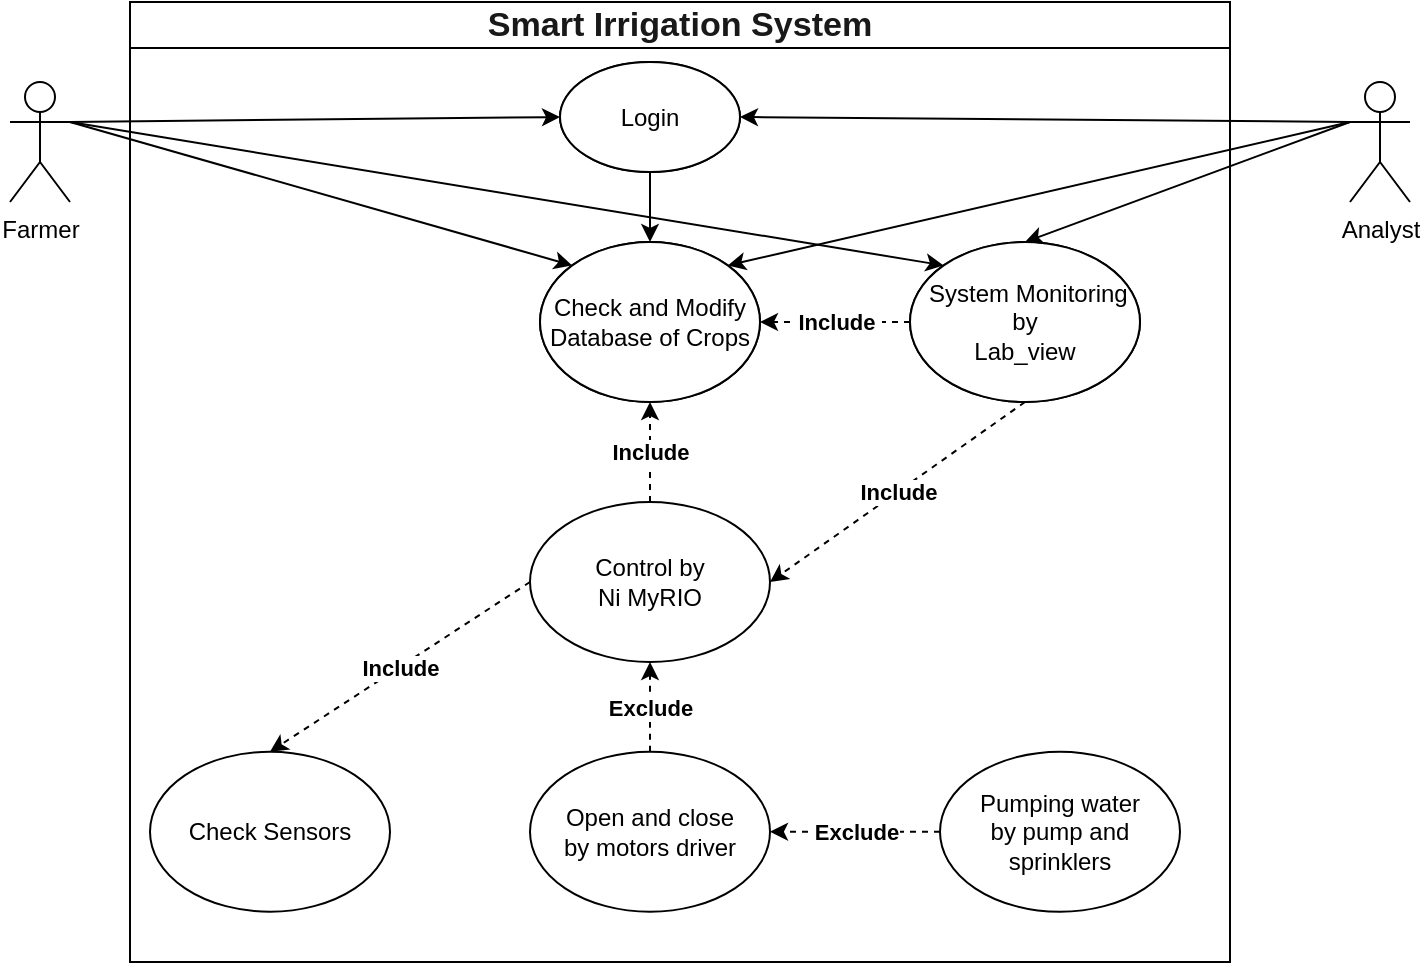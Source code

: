<mxfile version="18.0.6" type="device"><diagram id="gnoSWoTpY6F1D_Y4tizq" name="Page-1"><mxGraphModel dx="884" dy="550" grid="1" gridSize="10" guides="1" tooltips="1" connect="1" arrows="1" fold="1" page="1" pageScale="1" pageWidth="3300" pageHeight="4681" math="0" shadow="0"><root><mxCell id="0"/><mxCell id="1" parent="0"/><mxCell id="OSL9Hk4aq9ZZ9Ipoa4Q5-3" value="Open and close&lt;br&gt;by motors driver" style="ellipse;whiteSpace=wrap;html=1;" parent="1" vertex="1"><mxGeometry x="850" y="1064.87" width="120" height="80" as="geometry"/></mxCell><mxCell id="OSL9Hk4aq9ZZ9Ipoa4Q5-6" value="Check Sensors" style="ellipse;whiteSpace=wrap;html=1;" parent="1" vertex="1"><mxGeometry x="660" y="1064.87" width="120" height="80" as="geometry"/></mxCell><mxCell id="OSL9Hk4aq9ZZ9Ipoa4Q5-7" value="Pumping water&lt;br&gt;by pump and&lt;br&gt;sprinklers" style="ellipse;whiteSpace=wrap;html=1;" parent="1" vertex="1"><mxGeometry x="1055" y="1064.87" width="120" height="80" as="geometry"/></mxCell><mxCell id="-1ii4qFSQ2kGywDrVD-v-1" value="Farmer" style="shape=umlActor;verticalLabelPosition=bottom;verticalAlign=top;html=1;outlineConnect=0;" vertex="1" parent="1"><mxGeometry x="590" y="730" width="30" height="60" as="geometry"/></mxCell><mxCell id="-1ii4qFSQ2kGywDrVD-v-2" value="Analyst" style="shape=umlActor;verticalLabelPosition=bottom;verticalAlign=top;html=1;outlineConnect=0;" vertex="1" parent="1"><mxGeometry x="1260" y="730" width="30" height="60" as="geometry"/></mxCell><mxCell id="-1ii4qFSQ2kGywDrVD-v-12" value="&lt;span style=&quot;font-family:'Arial'; font-size:12.8pt; color:#191919;&quot;&gt;Smart Irrigation System&lt;/span&gt;" style="swimlane;whiteSpace=wrap;html=1;fontSize=14;" vertex="1" parent="1"><mxGeometry x="650" y="690" width="550" height="480" as="geometry"/></mxCell><mxCell id="OSL9Hk4aq9ZZ9Ipoa4Q5-1" value="Control by&lt;br&gt;Ni MyRIO" style="ellipse;whiteSpace=wrap;html=1;" parent="-1ii4qFSQ2kGywDrVD-v-12" vertex="1"><mxGeometry x="200" y="250" width="120" height="80" as="geometry"/></mxCell><mxCell id="-1ii4qFSQ2kGywDrVD-v-34" value="Check and Modify&lt;br style=&quot;border-color: var(--border-color);&quot;&gt;Database of Crops" style="ellipse;whiteSpace=wrap;html=1;" vertex="1" parent="-1ii4qFSQ2kGywDrVD-v-12"><mxGeometry x="205" y="120" width="110" height="80" as="geometry"/></mxCell><mxCell id="-1ii4qFSQ2kGywDrVD-v-42" value="" style="endArrow=classic;html=1;rounded=0;dashed=1;entryX=0.5;entryY=1;entryDx=0;entryDy=0;exitX=0.5;exitY=0;exitDx=0;exitDy=0;" edge="1" parent="-1ii4qFSQ2kGywDrVD-v-12" source="OSL9Hk4aq9ZZ9Ipoa4Q5-1" target="-1ii4qFSQ2kGywDrVD-v-34"><mxGeometry relative="1" as="geometry"><mxPoint x="120" y="160" as="sourcePoint"/><mxPoint x="205" y="150" as="targetPoint"/></mxGeometry></mxCell><mxCell id="-1ii4qFSQ2kGywDrVD-v-43" value="&amp;nbsp;Include&amp;nbsp;" style="edgeLabel;resizable=0;html=1;align=center;verticalAlign=middle;fontStyle=1" connectable="0" vertex="1" parent="-1ii4qFSQ2kGywDrVD-v-42"><mxGeometry relative="1" as="geometry"/></mxCell><mxCell id="-1ii4qFSQ2kGywDrVD-v-36" value="&lt;span dir=&quot;RTL&quot;&gt;&lt;/span&gt;&lt;span dir=&quot;RTL&quot;&gt;&lt;/span&gt;&lt;span dir=&quot;RTL&quot;&gt;&lt;span dir=&quot;RTL&quot;&gt;&lt;/span&gt;&lt;span dir=&quot;RTL&quot;&gt;&lt;/span&gt;&amp;nbsp;&lt;/span&gt;&lt;span dir=&quot;RTL&quot;&gt;&lt;/span&gt;&lt;span dir=&quot;RTL&quot;&gt;&lt;/span&gt;&lt;span dir=&quot;RTL&quot;&gt;&lt;span dir=&quot;RTL&quot;&gt;&lt;/span&gt;&lt;span dir=&quot;RTL&quot;&gt;&lt;/span&gt;&amp;nbsp;&lt;/span&gt;&lt;span dir=&quot;RTL&quot;&gt;&lt;/span&gt;&lt;span dir=&quot;RTL&quot;&gt;&lt;/span&gt;&lt;span dir=&quot;RTL&quot;&gt;&lt;span dir=&quot;RTL&quot;&gt;&lt;/span&gt;&lt;span dir=&quot;RTL&quot;&gt;&lt;/span&gt;&amp;nbsp;System Monitoring by&lt;br&gt;&lt;/span&gt;Lab_view" style="ellipse;whiteSpace=wrap;html=1;" vertex="1" parent="-1ii4qFSQ2kGywDrVD-v-12"><mxGeometry x="390" y="120" width="115" height="80" as="geometry"/></mxCell><mxCell id="-1ii4qFSQ2kGywDrVD-v-40" value="" style="endArrow=classic;html=1;rounded=0;dashed=1;entryX=1;entryY=0.5;entryDx=0;entryDy=0;exitX=0.5;exitY=1;exitDx=0;exitDy=0;" edge="1" parent="-1ii4qFSQ2kGywDrVD-v-12" source="-1ii4qFSQ2kGywDrVD-v-36" target="OSL9Hk4aq9ZZ9Ipoa4Q5-1"><mxGeometry relative="1" as="geometry"><mxPoint x="190" y="320" as="sourcePoint"/><mxPoint x="190" y="270" as="targetPoint"/></mxGeometry></mxCell><mxCell id="-1ii4qFSQ2kGywDrVD-v-41" value="&amp;nbsp;Include&amp;nbsp;" style="edgeLabel;resizable=0;html=1;align=center;verticalAlign=middle;fontStyle=1" connectable="0" vertex="1" parent="-1ii4qFSQ2kGywDrVD-v-40"><mxGeometry relative="1" as="geometry"/></mxCell><mxCell id="-1ii4qFSQ2kGywDrVD-v-38" value="" style="endArrow=classic;html=1;rounded=0;dashed=1;entryX=1;entryY=0.5;entryDx=0;entryDy=0;exitX=0;exitY=0.5;exitDx=0;exitDy=0;" edge="1" parent="-1ii4qFSQ2kGywDrVD-v-12" source="-1ii4qFSQ2kGywDrVD-v-36" target="-1ii4qFSQ2kGywDrVD-v-34"><mxGeometry relative="1" as="geometry"><mxPoint x="260" y="250" as="sourcePoint"/><mxPoint x="-1440" y="-285" as="targetPoint"/></mxGeometry></mxCell><mxCell id="-1ii4qFSQ2kGywDrVD-v-39" value="&amp;nbsp;Include&amp;nbsp;" style="edgeLabel;resizable=0;html=1;align=center;verticalAlign=middle;fontStyle=1" connectable="0" vertex="1" parent="-1ii4qFSQ2kGywDrVD-v-38"><mxGeometry relative="1" as="geometry"/></mxCell><mxCell id="-1ii4qFSQ2kGywDrVD-v-66" value="Login" style="ellipse;whiteSpace=wrap;html=1;fontStyle=0" vertex="1" parent="-1ii4qFSQ2kGywDrVD-v-12"><mxGeometry x="215" y="30" width="90" height="55" as="geometry"/></mxCell><mxCell id="-1ii4qFSQ2kGywDrVD-v-67" value="Check and Modify&lt;br style=&quot;border-color: var(--border-color);&quot;&gt;Database of Crops" style="ellipse;whiteSpace=wrap;html=1;" vertex="1" parent="-1ii4qFSQ2kGywDrVD-v-12"><mxGeometry x="205" y="120" width="110" height="80" as="geometry"/></mxCell><mxCell id="-1ii4qFSQ2kGywDrVD-v-68" value="&lt;span dir=&quot;RTL&quot;&gt;&lt;/span&gt;&lt;span dir=&quot;RTL&quot;&gt;&lt;/span&gt;&lt;span dir=&quot;RTL&quot;&gt;&lt;span dir=&quot;RTL&quot;&gt;&lt;/span&gt;&lt;span dir=&quot;RTL&quot;&gt;&lt;/span&gt;&amp;nbsp;&lt;/span&gt;&lt;span dir=&quot;RTL&quot;&gt;&lt;/span&gt;&lt;span dir=&quot;RTL&quot;&gt;&lt;/span&gt;&lt;span dir=&quot;RTL&quot;&gt;&lt;span dir=&quot;RTL&quot;&gt;&lt;/span&gt;&lt;span dir=&quot;RTL&quot;&gt;&lt;/span&gt;&amp;nbsp;&lt;/span&gt;&lt;span dir=&quot;RTL&quot;&gt;&lt;/span&gt;&lt;span dir=&quot;RTL&quot;&gt;&lt;/span&gt;&lt;span dir=&quot;RTL&quot;&gt;&lt;span dir=&quot;RTL&quot;&gt;&lt;/span&gt;&lt;span dir=&quot;RTL&quot;&gt;&lt;/span&gt;&amp;nbsp;System Monitoring by&lt;br&gt;&lt;/span&gt;Lab_view" style="ellipse;whiteSpace=wrap;html=1;" vertex="1" parent="-1ii4qFSQ2kGywDrVD-v-12"><mxGeometry x="390" y="120" width="115" height="80" as="geometry"/></mxCell><mxCell id="-1ii4qFSQ2kGywDrVD-v-35" value="Login" style="ellipse;whiteSpace=wrap;html=1;fontStyle=0" vertex="1" parent="1"><mxGeometry x="865" y="720" width="90" height="55" as="geometry"/></mxCell><mxCell id="-1ii4qFSQ2kGywDrVD-v-37" value="" style="endArrow=classic;html=1;rounded=0;exitX=0.5;exitY=1;exitDx=0;exitDy=0;entryX=0.5;entryY=0;entryDx=0;entryDy=0;" edge="1" parent="1" source="-1ii4qFSQ2kGywDrVD-v-35" target="-1ii4qFSQ2kGywDrVD-v-34"><mxGeometry width="50" height="50" relative="1" as="geometry"><mxPoint x="-1040" y="170" as="sourcePoint"/><mxPoint x="-1040" y="230" as="targetPoint"/></mxGeometry></mxCell><mxCell id="-1ii4qFSQ2kGywDrVD-v-44" value="" style="endArrow=classic;html=1;rounded=0;dashed=1;entryX=0.5;entryY=0;entryDx=0;entryDy=0;exitX=0;exitY=0.5;exitDx=0;exitDy=0;" edge="1" parent="1" source="OSL9Hk4aq9ZZ9Ipoa4Q5-1" target="OSL9Hk4aq9ZZ9Ipoa4Q5-6"><mxGeometry relative="1" as="geometry"><mxPoint x="1120" y="1064.87" as="sourcePoint"/><mxPoint x="1275" y="974.87" as="targetPoint"/></mxGeometry></mxCell><mxCell id="-1ii4qFSQ2kGywDrVD-v-45" value="Include" style="edgeLabel;resizable=0;html=1;align=center;verticalAlign=middle;fontStyle=1" connectable="0" vertex="1" parent="-1ii4qFSQ2kGywDrVD-v-44"><mxGeometry relative="1" as="geometry"/></mxCell><mxCell id="-1ii4qFSQ2kGywDrVD-v-46" value="" style="endArrow=classic;html=1;rounded=0;dashed=1;entryX=0.5;entryY=1;entryDx=0;entryDy=0;" edge="1" parent="1" source="OSL9Hk4aq9ZZ9Ipoa4Q5-3" target="OSL9Hk4aq9ZZ9Ipoa4Q5-1"><mxGeometry relative="1" as="geometry"><mxPoint x="1285" y="1034.87" as="sourcePoint"/><mxPoint x="1130" y="1124.87" as="targetPoint"/></mxGeometry></mxCell><mxCell id="-1ii4qFSQ2kGywDrVD-v-47" value="Exclude" style="edgeLabel;resizable=0;html=1;align=center;verticalAlign=middle;fontStyle=1" connectable="0" vertex="1" parent="-1ii4qFSQ2kGywDrVD-v-46"><mxGeometry relative="1" as="geometry"/></mxCell><mxCell id="-1ii4qFSQ2kGywDrVD-v-48" value="" style="endArrow=classic;html=1;rounded=0;dashed=1;entryX=1;entryY=0.5;entryDx=0;entryDy=0;exitX=0;exitY=0.5;exitDx=0;exitDy=0;" edge="1" parent="1" source="OSL9Hk4aq9ZZ9Ipoa4Q5-7" target="OSL9Hk4aq9ZZ9Ipoa4Q5-3"><mxGeometry relative="1" as="geometry"><mxPoint x="1000" y="1044.87" as="sourcePoint"/><mxPoint x="1000" y="1114.87" as="targetPoint"/></mxGeometry></mxCell><mxCell id="-1ii4qFSQ2kGywDrVD-v-49" value="Exclude" style="edgeLabel;resizable=0;html=1;align=center;verticalAlign=middle;fontStyle=1" connectable="0" vertex="1" parent="-1ii4qFSQ2kGywDrVD-v-48"><mxGeometry relative="1" as="geometry"/></mxCell><mxCell id="-1ii4qFSQ2kGywDrVD-v-52" value="" style="endArrow=classic;html=1;rounded=0;exitX=1;exitY=0.333;exitDx=0;exitDy=0;exitPerimeter=0;entryX=0;entryY=0.5;entryDx=0;entryDy=0;" edge="1" parent="1" source="-1ii4qFSQ2kGywDrVD-v-1" target="-1ii4qFSQ2kGywDrVD-v-35"><mxGeometry width="50" height="50" relative="1" as="geometry"><mxPoint x="820" y="950" as="sourcePoint"/><mxPoint x="870" y="900" as="targetPoint"/></mxGeometry></mxCell><mxCell id="-1ii4qFSQ2kGywDrVD-v-55" value="" style="endArrow=classic;html=1;rounded=0;entryX=0;entryY=0;entryDx=0;entryDy=0;" edge="1" parent="1" target="-1ii4qFSQ2kGywDrVD-v-34"><mxGeometry width="50" height="50" relative="1" as="geometry"><mxPoint x="620" y="750" as="sourcePoint"/><mxPoint x="740" y="830" as="targetPoint"/></mxGeometry></mxCell><mxCell id="-1ii4qFSQ2kGywDrVD-v-62" value="" style="endArrow=classic;html=1;rounded=0;entryX=0;entryY=0;entryDx=0;entryDy=0;" edge="1" parent="1" target="-1ii4qFSQ2kGywDrVD-v-36"><mxGeometry width="50" height="50" relative="1" as="geometry"><mxPoint x="620" y="750" as="sourcePoint"/><mxPoint x="970" y="850" as="targetPoint"/></mxGeometry></mxCell><mxCell id="-1ii4qFSQ2kGywDrVD-v-63" value="" style="endArrow=classic;html=1;rounded=0;exitX=0;exitY=0.333;exitDx=0;exitDy=0;exitPerimeter=0;entryX=1;entryY=0.5;entryDx=0;entryDy=0;" edge="1" parent="1" source="-1ii4qFSQ2kGywDrVD-v-2" target="-1ii4qFSQ2kGywDrVD-v-35"><mxGeometry width="50" height="50" relative="1" as="geometry"><mxPoint x="920" y="900" as="sourcePoint"/><mxPoint x="970" y="850" as="targetPoint"/></mxGeometry></mxCell><mxCell id="-1ii4qFSQ2kGywDrVD-v-64" value="" style="endArrow=classic;html=1;rounded=0;exitX=0;exitY=0.333;exitDx=0;exitDy=0;exitPerimeter=0;entryX=0.5;entryY=0;entryDx=0;entryDy=0;" edge="1" parent="1" source="-1ii4qFSQ2kGywDrVD-v-2" target="-1ii4qFSQ2kGywDrVD-v-36"><mxGeometry width="50" height="50" relative="1" as="geometry"><mxPoint x="920" y="900" as="sourcePoint"/><mxPoint x="970" y="850" as="targetPoint"/></mxGeometry></mxCell><mxCell id="-1ii4qFSQ2kGywDrVD-v-65" value="" style="endArrow=classic;html=1;rounded=0;exitX=0;exitY=0.333;exitDx=0;exitDy=0;exitPerimeter=0;entryX=1;entryY=0;entryDx=0;entryDy=0;" edge="1" parent="1" source="-1ii4qFSQ2kGywDrVD-v-2" target="-1ii4qFSQ2kGywDrVD-v-34"><mxGeometry width="50" height="50" relative="1" as="geometry"><mxPoint x="920" y="900" as="sourcePoint"/><mxPoint x="970" y="850" as="targetPoint"/></mxGeometry></mxCell></root></mxGraphModel></diagram></mxfile>